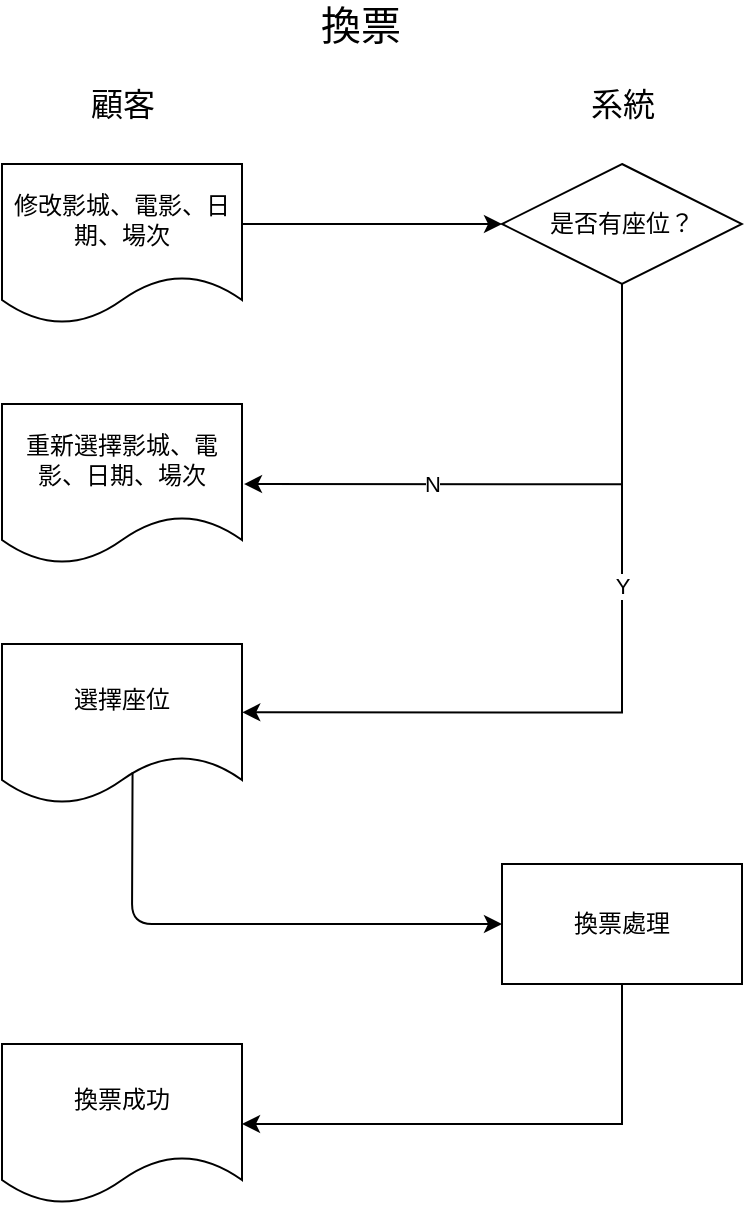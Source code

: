<mxfile version="12.9.13" type="device"><diagram id="kAD0R6ZJ2QZwsCv3uWed" name="Page-1"><mxGraphModel dx="1024" dy="592" grid="1" gridSize="10" guides="1" tooltips="1" connect="1" arrows="1" fold="1" page="1" pageScale="1" pageWidth="827" pageHeight="1169" math="0" shadow="0"><root><mxCell id="0"/><mxCell id="1" parent="0"/><mxCell id="HCc3lTje7FRl_xRTyaOO-1" value="&lt;font style=&quot;font-size: 20px&quot;&gt;換票&lt;/font&gt;" style="text;html=1;align=center;verticalAlign=middle;resizable=0;points=[];autosize=1;" parent="1" vertex="1"><mxGeometry x="384" y="40" width="60" height="20" as="geometry"/></mxCell><mxCell id="HCc3lTje7FRl_xRTyaOO-2" value="&lt;font style=&quot;font-size: 16px&quot;&gt;顧客&lt;/font&gt;" style="text;html=1;align=center;verticalAlign=middle;resizable=0;points=[];autosize=1;" parent="1" vertex="1"><mxGeometry x="270" y="80" width="50" height="20" as="geometry"/></mxCell><mxCell id="HCc3lTje7FRl_xRTyaOO-3" value="&lt;font style=&quot;font-size: 16px&quot;&gt;系統&lt;/font&gt;" style="text;html=1;align=center;verticalAlign=middle;resizable=0;points=[];autosize=1;" parent="1" vertex="1"><mxGeometry x="520" y="80" width="50" height="20" as="geometry"/></mxCell><mxCell id="HCc3lTje7FRl_xRTyaOO-6" style="edgeStyle=orthogonalEdgeStyle;rounded=0;orthogonalLoop=1;jettySize=auto;html=1;exitX=1;exitY=0.5;exitDx=0;exitDy=0;entryX=0;entryY=0.5;entryDx=0;entryDy=0;" parent="1" source="HCc3lTje7FRl_xRTyaOO-5" edge="1"><mxGeometry relative="1" as="geometry"><mxPoint x="485" y="150" as="targetPoint"/><Array as="points"><mxPoint x="355" y="150"/></Array></mxGeometry></mxCell><mxCell id="HCc3lTje7FRl_xRTyaOO-5" value="修改影城、電影、日期、場次" style="shape=document;whiteSpace=wrap;html=1;boundedLbl=1;" parent="1" vertex="1"><mxGeometry x="235" y="120" width="120" height="80" as="geometry"/></mxCell><mxCell id="HCc3lTje7FRl_xRTyaOO-13" style="edgeStyle=orthogonalEdgeStyle;rounded=0;orthogonalLoop=1;jettySize=auto;html=1;exitX=0.5;exitY=1;exitDx=0;exitDy=0;entryX=1.001;entryY=0.427;entryDx=0;entryDy=0;entryPerimeter=0;" parent="1" source="HCc3lTje7FRl_xRTyaOO-7" target="HCc3lTje7FRl_xRTyaOO-12" edge="1"><mxGeometry relative="1" as="geometry"/></mxCell><mxCell id="HCc3lTje7FRl_xRTyaOO-15" value="Y" style="edgeLabel;html=1;align=center;verticalAlign=middle;resizable=0;points=[];" parent="HCc3lTje7FRl_xRTyaOO-13" vertex="1" connectable="0"><mxGeometry x="-0.253" relative="1" as="geometry"><mxPoint as="offset"/></mxGeometry></mxCell><mxCell id="HCc3lTje7FRl_xRTyaOO-7" value="是否有座位？" style="shape=rhombus;perimeter=rhombusPerimeter;whiteSpace=wrap;html=1;align=center;" parent="1" vertex="1"><mxGeometry x="485" y="120" width="120" height="60" as="geometry"/></mxCell><mxCell id="HCc3lTje7FRl_xRTyaOO-10" value="重新選擇影城、電影、日期、場次" style="shape=document;whiteSpace=wrap;html=1;boundedLbl=1;" parent="1" vertex="1"><mxGeometry x="235" y="240" width="120" height="80" as="geometry"/></mxCell><mxCell id="HCc3lTje7FRl_xRTyaOO-12" value="選擇座位" style="shape=document;whiteSpace=wrap;html=1;boundedLbl=1;" parent="1" vertex="1"><mxGeometry x="235" y="360" width="120" height="80" as="geometry"/></mxCell><mxCell id="HCc3lTje7FRl_xRTyaOO-14" value="" style="endArrow=classic;html=1;" parent="1" edge="1"><mxGeometry width="50" height="50" relative="1" as="geometry"><mxPoint x="545" y="280.14" as="sourcePoint"/><mxPoint x="356" y="280.034" as="targetPoint"/></mxGeometry></mxCell><mxCell id="HCc3lTje7FRl_xRTyaOO-16" value="N" style="edgeLabel;html=1;align=center;verticalAlign=middle;resizable=0;points=[];" parent="HCc3lTje7FRl_xRTyaOO-14" vertex="1" connectable="0"><mxGeometry x="-0.118" y="1" relative="1" as="geometry"><mxPoint x="-11.67" y="-1.09" as="offset"/></mxGeometry></mxCell><mxCell id="HCc3lTje7FRl_xRTyaOO-21" style="edgeStyle=orthogonalEdgeStyle;rounded=0;orthogonalLoop=1;jettySize=auto;html=1;exitX=0.5;exitY=1;exitDx=0;exitDy=0;entryX=1;entryY=0.5;entryDx=0;entryDy=0;" parent="1" source="HCc3lTje7FRl_xRTyaOO-17" target="HCc3lTje7FRl_xRTyaOO-20" edge="1"><mxGeometry relative="1" as="geometry"/></mxCell><mxCell id="HCc3lTje7FRl_xRTyaOO-17" value="換票處理" style="rounded=0;whiteSpace=wrap;html=1;" parent="1" vertex="1"><mxGeometry x="485" y="470" width="120" height="60" as="geometry"/></mxCell><mxCell id="HCc3lTje7FRl_xRTyaOO-18" value="" style="endArrow=classic;html=1;entryX=0;entryY=0.5;entryDx=0;entryDy=0;exitX=0.544;exitY=0.802;exitDx=0;exitDy=0;exitPerimeter=0;" parent="1" source="HCc3lTje7FRl_xRTyaOO-12" target="HCc3lTje7FRl_xRTyaOO-17" edge="1"><mxGeometry width="50" height="50" relative="1" as="geometry"><mxPoint x="300" y="450" as="sourcePoint"/><mxPoint x="390" y="520" as="targetPoint"/><Array as="points"><mxPoint x="300" y="500"/></Array></mxGeometry></mxCell><mxCell id="HCc3lTje7FRl_xRTyaOO-20" value="換票成功" style="shape=document;whiteSpace=wrap;html=1;boundedLbl=1;" parent="1" vertex="1"><mxGeometry x="235" y="560" width="120" height="80" as="geometry"/></mxCell></root></mxGraphModel></diagram></mxfile>